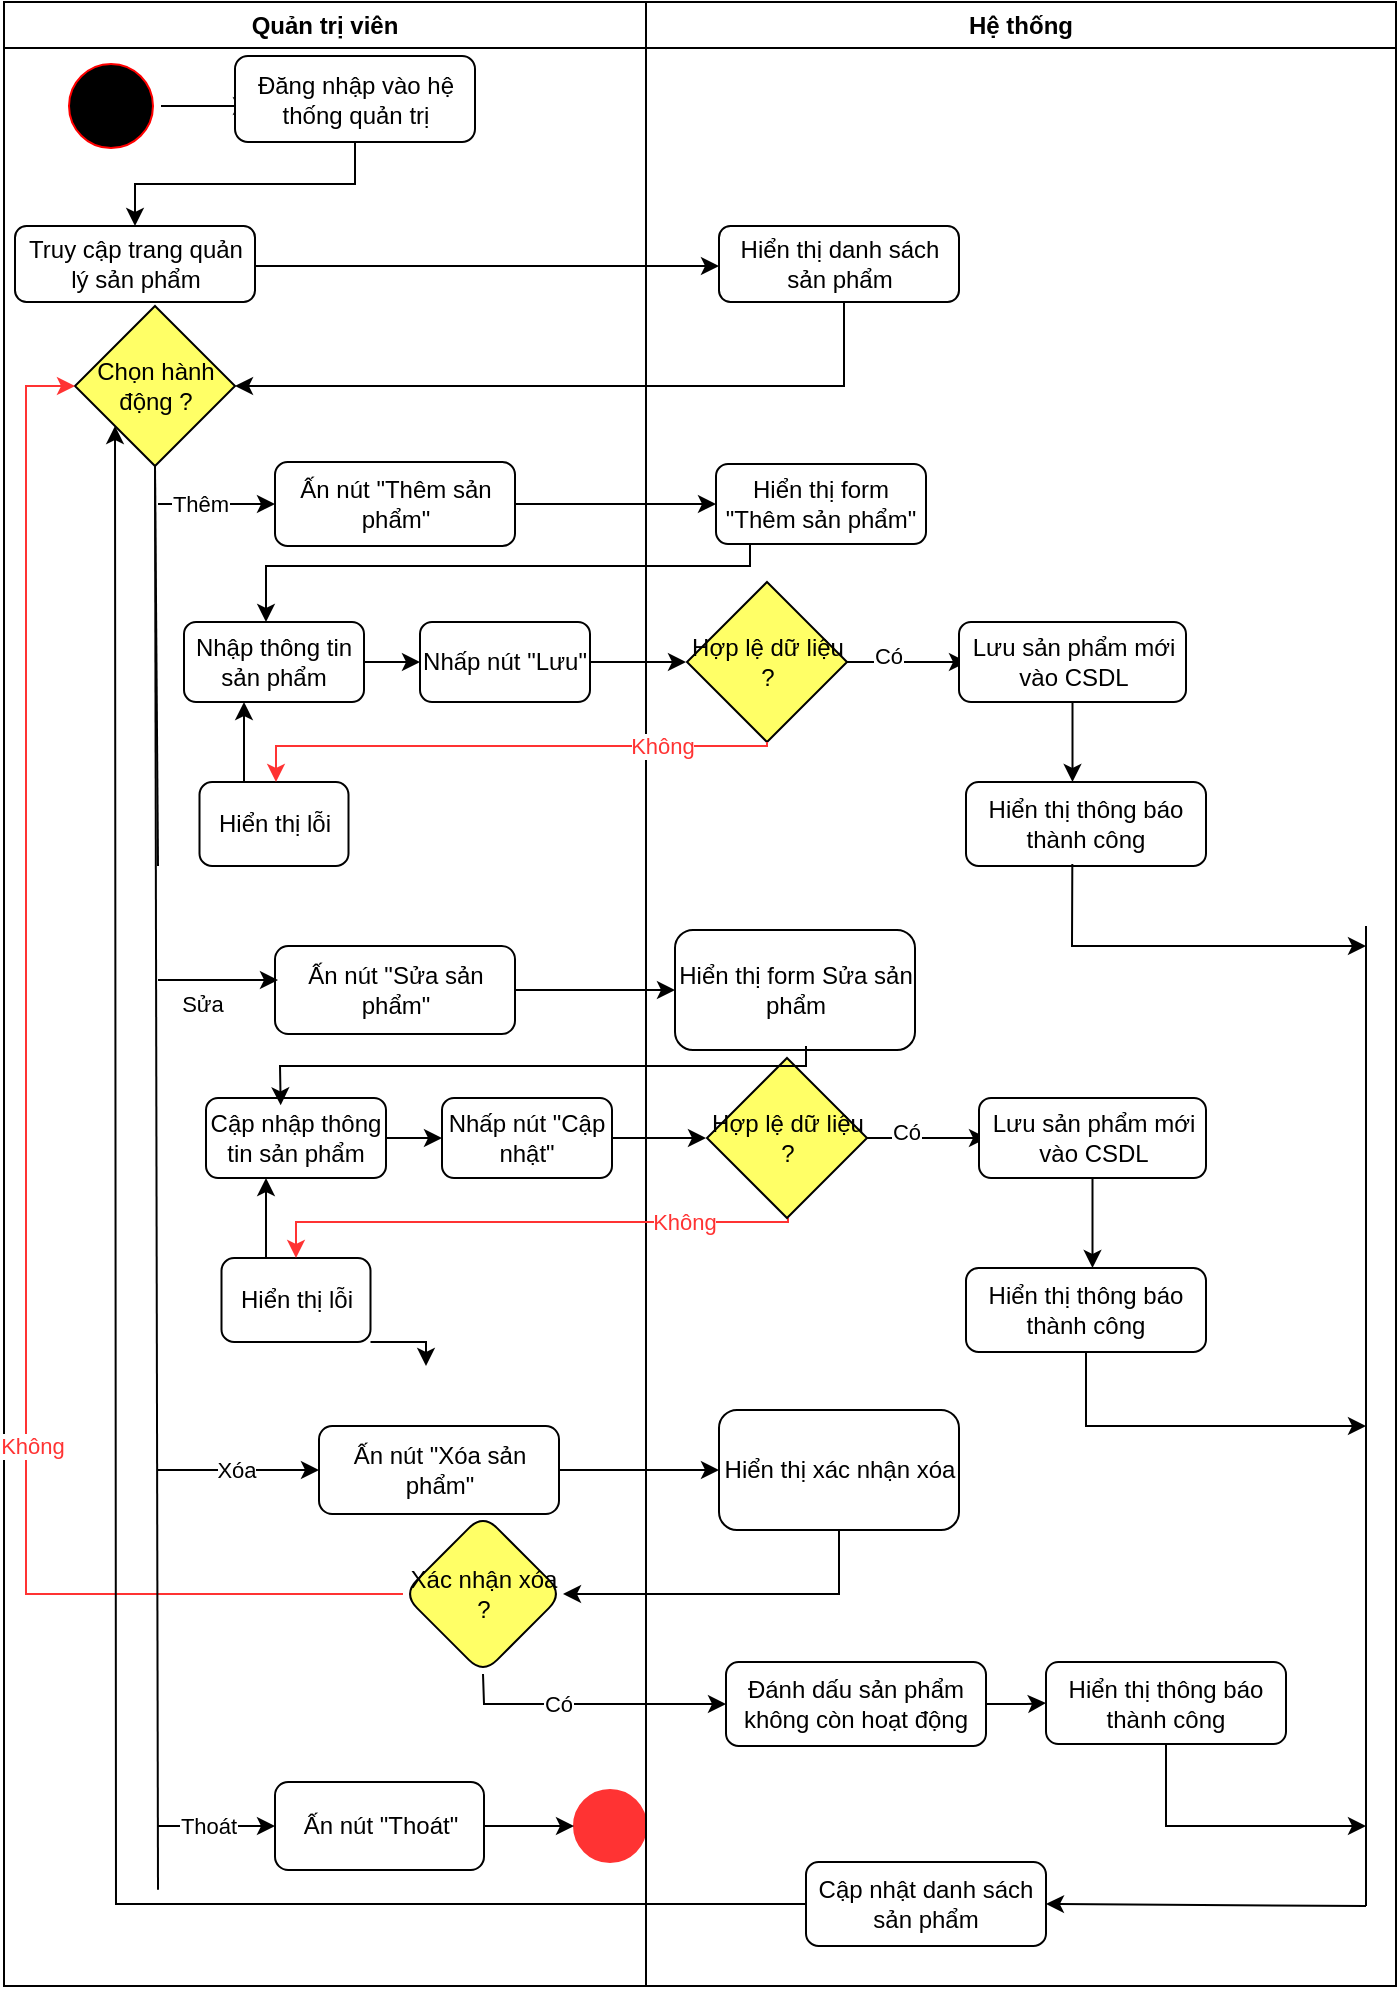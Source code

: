 <mxfile version="26.2.13">
  <diagram name="Page-1" id="e7e014a7-5840-1c2e-5031-d8a46d1fe8dd">
    <mxGraphModel dx="1808" dy="928" grid="1" gridSize="10" guides="1" tooltips="1" connect="1" arrows="1" fold="1" page="1" pageScale="1" pageWidth="1169" pageHeight="826" background="none" math="0" shadow="0">
      <root>
        <mxCell id="0" />
        <mxCell id="1" parent="0" />
        <mxCell id="3" value="Quản trị viên" style="swimlane;whiteSpace=wrap" parent="1" vertex="1">
          <mxGeometry x="439" y="128" width="321" height="992" as="geometry" />
        </mxCell>
        <mxCell id="dI9ka1WmEA32OHE_26XS-42" value="" style="edgeStyle=orthogonalEdgeStyle;rounded=0;orthogonalLoop=1;jettySize=auto;html=1;" edge="1" parent="3" source="13">
          <mxGeometry relative="1" as="geometry">
            <mxPoint x="123.5" y="52" as="targetPoint" />
          </mxGeometry>
        </mxCell>
        <mxCell id="13" value="" style="ellipse;shape=startState;fillColor=#000000;strokeColor=#ff0000;" parent="3" vertex="1">
          <mxGeometry x="28.5" y="27" width="50" height="50" as="geometry" />
        </mxCell>
        <mxCell id="dI9ka1WmEA32OHE_26XS-45" value="" style="edgeStyle=orthogonalEdgeStyle;rounded=0;orthogonalLoop=1;jettySize=auto;html=1;" edge="1" parent="3" source="dI9ka1WmEA32OHE_26XS-43" target="dI9ka1WmEA32OHE_26XS-44">
          <mxGeometry relative="1" as="geometry" />
        </mxCell>
        <mxCell id="dI9ka1WmEA32OHE_26XS-43" value="Đăng nhập vào hệ thống quản trị" style="rounded=1;whiteSpace=wrap;html=1;" vertex="1" parent="3">
          <mxGeometry x="115.5" y="27" width="120" height="43" as="geometry" />
        </mxCell>
        <mxCell id="dI9ka1WmEA32OHE_26XS-44" value="Truy cập trang quản lý sản phẩm" style="whiteSpace=wrap;html=1;rounded=1;" vertex="1" parent="3">
          <mxGeometry x="5.5" y="112" width="120" height="38" as="geometry" />
        </mxCell>
        <mxCell id="dI9ka1WmEA32OHE_26XS-50" value="Chọn hành động ?" style="rhombus;whiteSpace=wrap;html=1;fillColor=#FFFF66;" vertex="1" parent="3">
          <mxGeometry x="35.5" y="152" width="80" height="80" as="geometry" />
        </mxCell>
        <mxCell id="dI9ka1WmEA32OHE_26XS-49" value="" style="edgeStyle=orthogonalEdgeStyle;rounded=0;orthogonalLoop=1;jettySize=auto;html=1;exitX=0.5;exitY=1;exitDx=0;exitDy=0;" edge="1" parent="3" source="dI9ka1WmEA32OHE_26XS-46">
          <mxGeometry relative="1" as="geometry">
            <mxPoint x="336.5" y="150.0" as="sourcePoint" />
            <mxPoint x="115.5" y="192" as="targetPoint" />
            <Array as="points">
              <mxPoint x="420" y="150" />
              <mxPoint x="420" y="192" />
            </Array>
          </mxGeometry>
        </mxCell>
        <mxCell id="dI9ka1WmEA32OHE_26XS-53" value="Ấn nút &quot;Thêm sản phẩm&quot;" style="rounded=1;whiteSpace=wrap;html=1;" vertex="1" parent="3">
          <mxGeometry x="135.5" y="230" width="120" height="42" as="geometry" />
        </mxCell>
        <mxCell id="dI9ka1WmEA32OHE_26XS-88" value="" style="edgeStyle=orthogonalEdgeStyle;rounded=0;orthogonalLoop=1;jettySize=auto;html=1;" edge="1" parent="3" source="dI9ka1WmEA32OHE_26XS-56" target="dI9ka1WmEA32OHE_26XS-87">
          <mxGeometry relative="1" as="geometry" />
        </mxCell>
        <mxCell id="dI9ka1WmEA32OHE_26XS-56" value="Ấn nút &quot;Sửa sản phẩm&quot;" style="rounded=1;whiteSpace=wrap;html=1;" vertex="1" parent="3">
          <mxGeometry x="135.5" y="472" width="120" height="44" as="geometry" />
        </mxCell>
        <mxCell id="dI9ka1WmEA32OHE_26XS-105" value="" style="edgeStyle=orthogonalEdgeStyle;rounded=0;orthogonalLoop=1;jettySize=auto;html=1;" edge="1" parent="3" source="dI9ka1WmEA32OHE_26XS-58" target="dI9ka1WmEA32OHE_26XS-104">
          <mxGeometry relative="1" as="geometry" />
        </mxCell>
        <mxCell id="dI9ka1WmEA32OHE_26XS-58" value="Ấn nút &quot;Xóa sản phẩm&quot;" style="rounded=1;whiteSpace=wrap;html=1;" vertex="1" parent="3">
          <mxGeometry x="157.5" y="712" width="120" height="44" as="geometry" />
        </mxCell>
        <mxCell id="dI9ka1WmEA32OHE_26XS-62" value="Ấn nút &quot;Thoát&quot;" style="rounded=1;whiteSpace=wrap;html=1;" vertex="1" parent="3">
          <mxGeometry x="135.5" y="890" width="104.5" height="44" as="geometry" />
        </mxCell>
        <mxCell id="dI9ka1WmEA32OHE_26XS-64" value="" style="ellipse;whiteSpace=wrap;html=1;aspect=fixed;fillColor=#FF3333;strokeColor=#FF3333;" vertex="1" parent="3">
          <mxGeometry x="285" y="894" width="36" height="36" as="geometry" />
        </mxCell>
        <mxCell id="dI9ka1WmEA32OHE_26XS-65" value="" style="endArrow=classic;html=1;rounded=0;exitX=1;exitY=0.5;exitDx=0;exitDy=0;entryX=0;entryY=0.5;entryDx=0;entryDy=0;" edge="1" parent="3" source="dI9ka1WmEA32OHE_26XS-62" target="dI9ka1WmEA32OHE_26XS-64">
          <mxGeometry width="50" height="50" relative="1" as="geometry">
            <mxPoint x="130" y="880" as="sourcePoint" />
            <mxPoint x="180" y="830" as="targetPoint" />
            <Array as="points">
              <mxPoint x="270" y="912" />
            </Array>
          </mxGeometry>
        </mxCell>
        <mxCell id="dI9ka1WmEA32OHE_26XS-71" value="" style="edgeStyle=orthogonalEdgeStyle;rounded=0;orthogonalLoop=1;jettySize=auto;html=1;" edge="1" parent="3" source="dI9ka1WmEA32OHE_26XS-68" target="dI9ka1WmEA32OHE_26XS-70">
          <mxGeometry relative="1" as="geometry" />
        </mxCell>
        <mxCell id="dI9ka1WmEA32OHE_26XS-68" value="Nhập thông tin sản phẩm" style="whiteSpace=wrap;html=1;rounded=1;" vertex="1" parent="3">
          <mxGeometry x="90" y="310" width="90" height="40" as="geometry" />
        </mxCell>
        <mxCell id="dI9ka1WmEA32OHE_26XS-70" value="Nhấp nút &quot;Lưu&quot;" style="whiteSpace=wrap;html=1;rounded=1;" vertex="1" parent="3">
          <mxGeometry x="208" y="310" width="85" height="40" as="geometry" />
        </mxCell>
        <mxCell id="dI9ka1WmEA32OHE_26XS-78" value="" style="edgeStyle=orthogonalEdgeStyle;rounded=0;orthogonalLoop=1;jettySize=auto;html=1;" edge="1" parent="3" source="dI9ka1WmEA32OHE_26XS-77">
          <mxGeometry relative="1" as="geometry">
            <mxPoint x="120" y="350" as="targetPoint" />
            <Array as="points">
              <mxPoint x="120" y="350" />
            </Array>
          </mxGeometry>
        </mxCell>
        <mxCell id="dI9ka1WmEA32OHE_26XS-77" value="Hiển thị lỗi" style="rounded=1;whiteSpace=wrap;html=1;" vertex="1" parent="3">
          <mxGeometry x="97.75" y="390" width="74.5" height="42" as="geometry" />
        </mxCell>
        <mxCell id="dI9ka1WmEA32OHE_26XS-87" value="Hiển thị form Sửa sản phẩm" style="whiteSpace=wrap;html=1;rounded=1;" vertex="1" parent="3">
          <mxGeometry x="335.5" y="464" width="120" height="60" as="geometry" />
        </mxCell>
        <mxCell id="dI9ka1WmEA32OHE_26XS-104" value="Hiển thị xác nhận xóa" style="whiteSpace=wrap;html=1;rounded=1;" vertex="1" parent="3">
          <mxGeometry x="357.5" y="704" width="120" height="60" as="geometry" />
        </mxCell>
        <mxCell id="dI9ka1WmEA32OHE_26XS-109" value="Xác nhận xóa ?" style="rhombus;whiteSpace=wrap;html=1;rounded=1;fillColor=#FFFF66;" vertex="1" parent="3">
          <mxGeometry x="199.5" y="756" width="80" height="80" as="geometry" />
        </mxCell>
        <mxCell id="dI9ka1WmEA32OHE_26XS-110" value="" style="edgeStyle=orthogonalEdgeStyle;rounded=0;orthogonalLoop=1;jettySize=auto;html=1;" edge="1" parent="3" source="dI9ka1WmEA32OHE_26XS-104" target="dI9ka1WmEA32OHE_26XS-109">
          <mxGeometry relative="1" as="geometry">
            <Array as="points">
              <mxPoint x="418" y="796" />
            </Array>
          </mxGeometry>
        </mxCell>
        <mxCell id="dI9ka1WmEA32OHE_26XS-111" value="" style="endArrow=classic;html=1;rounded=0;exitX=0;exitY=0.5;exitDx=0;exitDy=0;entryX=0;entryY=0.5;entryDx=0;entryDy=0;strokeColor=#FF3333;" edge="1" parent="3" source="dI9ka1WmEA32OHE_26XS-109" target="dI9ka1WmEA32OHE_26XS-50">
          <mxGeometry width="50" height="50" relative="1" as="geometry">
            <mxPoint x="251" y="782" as="sourcePoint" />
            <mxPoint x="31" y="796" as="targetPoint" />
            <Array as="points">
              <mxPoint x="11" y="796" />
              <mxPoint x="11" y="492" />
              <mxPoint x="11" y="192" />
            </Array>
          </mxGeometry>
        </mxCell>
        <mxCell id="dI9ka1WmEA32OHE_26XS-112" value="&lt;font style=&quot;color: rgb(255, 51, 51);&quot;&gt;Không&lt;/font&gt;" style="edgeLabel;html=1;align=center;verticalAlign=middle;resizable=0;points=[];" vertex="1" connectable="0" parent="dI9ka1WmEA32OHE_26XS-111">
          <mxGeometry x="-0.357" y="-3" relative="1" as="geometry">
            <mxPoint as="offset" />
          </mxGeometry>
        </mxCell>
        <mxCell id="4" value="Hệ thống" style="swimlane;whiteSpace=wrap" parent="1" vertex="1">
          <mxGeometry x="760" y="128" width="375" height="992" as="geometry" />
        </mxCell>
        <mxCell id="dI9ka1WmEA32OHE_26XS-46" value="Hiển thị danh sách sản phẩm" style="whiteSpace=wrap;html=1;rounded=1;" vertex="1" parent="4">
          <mxGeometry x="36.5" y="112" width="120" height="38" as="geometry" />
        </mxCell>
        <mxCell id="dI9ka1WmEA32OHE_26XS-66" value="Hiển thị form &quot;Thêm sản phẩm&quot;" style="whiteSpace=wrap;html=1;rounded=1;" vertex="1" parent="4">
          <mxGeometry x="35" y="231" width="105" height="40" as="geometry" />
        </mxCell>
        <mxCell id="dI9ka1WmEA32OHE_26XS-80" value="" style="edgeStyle=orthogonalEdgeStyle;rounded=0;orthogonalLoop=1;jettySize=auto;html=1;" edge="1" parent="4" source="dI9ka1WmEA32OHE_26XS-74">
          <mxGeometry relative="1" as="geometry">
            <mxPoint x="160.5" y="330" as="targetPoint" />
          </mxGeometry>
        </mxCell>
        <mxCell id="dI9ka1WmEA32OHE_26XS-82" value="Có" style="edgeLabel;html=1;align=center;verticalAlign=middle;resizable=0;points=[];" vertex="1" connectable="0" parent="dI9ka1WmEA32OHE_26XS-80">
          <mxGeometry x="-0.334" y="3" relative="1" as="geometry">
            <mxPoint as="offset" />
          </mxGeometry>
        </mxCell>
        <mxCell id="dI9ka1WmEA32OHE_26XS-74" value="Hợp lệ dữ liệu ?" style="rhombus;whiteSpace=wrap;html=1;fillColor=#FFFF66;" vertex="1" parent="4">
          <mxGeometry x="20.5" y="290" width="80" height="80" as="geometry" />
        </mxCell>
        <mxCell id="dI9ka1WmEA32OHE_26XS-81" value="Lưu sản phẩm mới vào CSDL" style="rounded=1;whiteSpace=wrap;html=1;" vertex="1" parent="4">
          <mxGeometry x="156.5" y="310" width="113.5" height="40" as="geometry" />
        </mxCell>
        <mxCell id="dI9ka1WmEA32OHE_26XS-89" value="" style="edgeStyle=orthogonalEdgeStyle;rounded=0;orthogonalLoop=1;jettySize=auto;html=1;" edge="1" source="dI9ka1WmEA32OHE_26XS-90" target="dI9ka1WmEA32OHE_26XS-91" parent="4">
          <mxGeometry relative="1" as="geometry" />
        </mxCell>
        <mxCell id="dI9ka1WmEA32OHE_26XS-90" value="Cập nhập thông tin sản phẩm" style="whiteSpace=wrap;html=1;rounded=1;" vertex="1" parent="4">
          <mxGeometry x="-220" y="548" width="90" height="40" as="geometry" />
        </mxCell>
        <mxCell id="dI9ka1WmEA32OHE_26XS-91" value="Nhấp nút &quot;Cập nhật&quot;" style="whiteSpace=wrap;html=1;rounded=1;" vertex="1" parent="4">
          <mxGeometry x="-102" y="548" width="85" height="40" as="geometry" />
        </mxCell>
        <mxCell id="dI9ka1WmEA32OHE_26XS-92" value="" style="edgeStyle=orthogonalEdgeStyle;rounded=0;orthogonalLoop=1;jettySize=auto;html=1;" edge="1" source="dI9ka1WmEA32OHE_26XS-93" parent="4">
          <mxGeometry relative="1" as="geometry">
            <mxPoint x="-190" y="588" as="targetPoint" />
            <Array as="points">
              <mxPoint x="-190" y="588" />
            </Array>
          </mxGeometry>
        </mxCell>
        <mxCell id="dI9ka1WmEA32OHE_26XS-127" style="edgeStyle=orthogonalEdgeStyle;rounded=0;orthogonalLoop=1;jettySize=auto;html=1;exitX=1;exitY=1;exitDx=0;exitDy=0;" edge="1" parent="4" source="dI9ka1WmEA32OHE_26XS-93">
          <mxGeometry relative="1" as="geometry">
            <mxPoint x="-110" y="682" as="targetPoint" />
          </mxGeometry>
        </mxCell>
        <mxCell id="dI9ka1WmEA32OHE_26XS-93" value="Hiển thị lỗi" style="rounded=1;whiteSpace=wrap;html=1;" vertex="1" parent="4">
          <mxGeometry x="-212.25" y="628" width="74.5" height="42" as="geometry" />
        </mxCell>
        <mxCell id="dI9ka1WmEA32OHE_26XS-94" value="Hiển thị thông báo thành công" style="whiteSpace=wrap;html=1;rounded=1;" vertex="1" parent="4">
          <mxGeometry x="160" y="633" width="120" height="42" as="geometry" />
        </mxCell>
        <mxCell id="dI9ka1WmEA32OHE_26XS-95" value="" style="edgeStyle=orthogonalEdgeStyle;rounded=0;orthogonalLoop=1;jettySize=auto;html=1;" edge="1" parent="4">
          <mxGeometry relative="1" as="geometry">
            <mxPoint x="110" y="568" as="sourcePoint" />
            <mxPoint x="170.5" y="568" as="targetPoint" />
          </mxGeometry>
        </mxCell>
        <mxCell id="dI9ka1WmEA32OHE_26XS-96" value="Có" style="edgeLabel;html=1;align=center;verticalAlign=middle;resizable=0;points=[];" vertex="1" connectable="0" parent="dI9ka1WmEA32OHE_26XS-95">
          <mxGeometry x="-0.334" y="3" relative="1" as="geometry">
            <mxPoint as="offset" />
          </mxGeometry>
        </mxCell>
        <mxCell id="dI9ka1WmEA32OHE_26XS-97" value="Lưu sản phẩm mới vào CSDL" style="rounded=1;whiteSpace=wrap;html=1;" vertex="1" parent="4">
          <mxGeometry x="166.5" y="548" width="113.5" height="40" as="geometry" />
        </mxCell>
        <mxCell id="dI9ka1WmEA32OHE_26XS-98" value="" style="edgeStyle=orthogonalEdgeStyle;rounded=0;orthogonalLoop=1;jettySize=auto;html=1;" edge="1" source="dI9ka1WmEA32OHE_26XS-91" parent="4">
          <mxGeometry relative="1" as="geometry">
            <mxPoint x="30" y="568" as="targetPoint" />
            <Array as="points">
              <mxPoint x="10" y="568" />
              <mxPoint x="10" y="568" />
            </Array>
          </mxGeometry>
        </mxCell>
        <mxCell id="dI9ka1WmEA32OHE_26XS-99" value="" style="edgeStyle=orthogonalEdgeStyle;rounded=0;orthogonalLoop=1;jettySize=auto;html=1;fillColor=#FF3333;strokeColor=#FF3333;" edge="1" target="dI9ka1WmEA32OHE_26XS-93" parent="4">
          <mxGeometry relative="1" as="geometry">
            <mxPoint x="71" y="608" as="sourcePoint" />
            <mxPoint x="35" y="698" as="targetPoint" />
            <Array as="points">
              <mxPoint x="71" y="610" />
              <mxPoint x="-175" y="610" />
            </Array>
          </mxGeometry>
        </mxCell>
        <mxCell id="dI9ka1WmEA32OHE_26XS-100" value="Không" style="edgeLabel;html=1;align=center;verticalAlign=middle;resizable=0;points=[];fontColor=#FF3333;" vertex="1" connectable="0" parent="dI9ka1WmEA32OHE_26XS-99">
          <mxGeometry x="-0.591" relative="1" as="geometry">
            <mxPoint as="offset" />
          </mxGeometry>
        </mxCell>
        <mxCell id="dI9ka1WmEA32OHE_26XS-101" value="" style="edgeStyle=orthogonalEdgeStyle;rounded=0;orthogonalLoop=1;jettySize=auto;html=1;" edge="1" source="dI9ka1WmEA32OHE_26XS-97" target="dI9ka1WmEA32OHE_26XS-94" parent="4">
          <mxGeometry relative="1" as="geometry">
            <Array as="points">
              <mxPoint x="188" y="650" />
            </Array>
          </mxGeometry>
        </mxCell>
        <mxCell id="dI9ka1WmEA32OHE_26XS-103" value="Hợp lệ dữ liệu ?" style="rhombus;whiteSpace=wrap;html=1;fillColor=#FFFF66;" vertex="1" parent="4">
          <mxGeometry x="30.5" y="528" width="80" height="80" as="geometry" />
        </mxCell>
        <mxCell id="dI9ka1WmEA32OHE_26XS-117" value="" style="edgeStyle=orthogonalEdgeStyle;rounded=0;orthogonalLoop=1;jettySize=auto;html=1;" edge="1" parent="4" source="dI9ka1WmEA32OHE_26XS-113" target="dI9ka1WmEA32OHE_26XS-116">
          <mxGeometry relative="1" as="geometry" />
        </mxCell>
        <mxCell id="dI9ka1WmEA32OHE_26XS-113" value="Đánh dấu sản phẩm không còn hoạt động" style="rounded=1;whiteSpace=wrap;html=1;" vertex="1" parent="4">
          <mxGeometry x="40" y="830" width="130" height="42" as="geometry" />
        </mxCell>
        <mxCell id="dI9ka1WmEA32OHE_26XS-116" value="Hiển thị thông báo thành công" style="whiteSpace=wrap;html=1;rounded=1;" vertex="1" parent="4">
          <mxGeometry x="200" y="830" width="120" height="41" as="geometry" />
        </mxCell>
        <mxCell id="dI9ka1WmEA32OHE_26XS-84" value="Hiển thị thông báo thành công" style="whiteSpace=wrap;html=1;rounded=1;" vertex="1" parent="4">
          <mxGeometry x="160" y="390" width="120" height="42" as="geometry" />
        </mxCell>
        <mxCell id="dI9ka1WmEA32OHE_26XS-85" value="" style="edgeStyle=orthogonalEdgeStyle;rounded=0;orthogonalLoop=1;jettySize=auto;html=1;" edge="1" parent="4" source="dI9ka1WmEA32OHE_26XS-81" target="dI9ka1WmEA32OHE_26XS-84">
          <mxGeometry relative="1" as="geometry">
            <Array as="points">
              <mxPoint x="178" y="412" />
            </Array>
          </mxGeometry>
        </mxCell>
        <mxCell id="dI9ka1WmEA32OHE_26XS-124" value="Cập nhật danh sách sản phẩm" style="rounded=1;whiteSpace=wrap;html=1;" vertex="1" parent="4">
          <mxGeometry x="80" y="930" width="120" height="42" as="geometry" />
        </mxCell>
        <mxCell id="dI9ka1WmEA32OHE_26XS-47" value="" style="edgeStyle=orthogonalEdgeStyle;rounded=0;orthogonalLoop=1;jettySize=auto;html=1;" edge="1" parent="1" source="dI9ka1WmEA32OHE_26XS-44" target="dI9ka1WmEA32OHE_26XS-46">
          <mxGeometry relative="1" as="geometry">
            <Array as="points">
              <mxPoint x="750" y="260" />
              <mxPoint x="750" y="260" />
            </Array>
          </mxGeometry>
        </mxCell>
        <mxCell id="dI9ka1WmEA32OHE_26XS-51" value="" style="endArrow=none;html=1;rounded=0;entryX=0.5;entryY=1;entryDx=0;entryDy=0;" edge="1" parent="1" target="dI9ka1WmEA32OHE_26XS-50">
          <mxGeometry width="50" height="50" relative="1" as="geometry">
            <mxPoint x="516" y="560" as="sourcePoint" />
            <mxPoint x="560" y="400" as="targetPoint" />
          </mxGeometry>
        </mxCell>
        <mxCell id="dI9ka1WmEA32OHE_26XS-52" value="" style="endArrow=classic;html=1;rounded=0;entryX=0;entryY=0.5;entryDx=0;entryDy=0;" edge="1" parent="1" target="dI9ka1WmEA32OHE_26XS-53">
          <mxGeometry width="50" height="50" relative="1" as="geometry">
            <mxPoint x="516" y="379" as="sourcePoint" />
            <mxPoint x="565.5" y="379" as="targetPoint" />
          </mxGeometry>
        </mxCell>
        <mxCell id="dI9ka1WmEA32OHE_26XS-54" value="Thêm" style="edgeLabel;html=1;align=center;verticalAlign=middle;resizable=0;points=[];" vertex="1" connectable="0" parent="dI9ka1WmEA32OHE_26XS-52">
          <mxGeometry x="-0.305" relative="1" as="geometry">
            <mxPoint as="offset" />
          </mxGeometry>
        </mxCell>
        <mxCell id="dI9ka1WmEA32OHE_26XS-55" value="" style="endArrow=classic;html=1;rounded=0;" edge="1" parent="1">
          <mxGeometry width="50" height="50" relative="1" as="geometry">
            <mxPoint x="516" y="617" as="sourcePoint" />
            <mxPoint x="576" y="617" as="targetPoint" />
          </mxGeometry>
        </mxCell>
        <mxCell id="dI9ka1WmEA32OHE_26XS-57" value="Sửa" style="edgeLabel;html=1;align=center;verticalAlign=middle;resizable=0;points=[];" vertex="1" connectable="0" parent="dI9ka1WmEA32OHE_26XS-55">
          <mxGeometry x="-0.28" y="1" relative="1" as="geometry">
            <mxPoint y="13" as="offset" />
          </mxGeometry>
        </mxCell>
        <mxCell id="dI9ka1WmEA32OHE_26XS-59" value="" style="endArrow=classic;html=1;rounded=0;entryX=0;entryY=0.5;entryDx=0;entryDy=0;" edge="1" parent="1" target="dI9ka1WmEA32OHE_26XS-58">
          <mxGeometry width="50" height="50" relative="1" as="geometry">
            <mxPoint x="516" y="862" as="sourcePoint" />
            <mxPoint x="575.5" y="904.0" as="targetPoint" />
          </mxGeometry>
        </mxCell>
        <mxCell id="dI9ka1WmEA32OHE_26XS-60" value="Xóa" style="edgeLabel;html=1;align=center;verticalAlign=middle;resizable=0;points=[];" vertex="1" connectable="0" parent="dI9ka1WmEA32OHE_26XS-59">
          <mxGeometry x="-0.03" relative="1" as="geometry">
            <mxPoint as="offset" />
          </mxGeometry>
        </mxCell>
        <mxCell id="dI9ka1WmEA32OHE_26XS-61" value="" style="endArrow=classic;html=1;rounded=0;entryX=0;entryY=0.5;entryDx=0;entryDy=0;" edge="1" parent="1" target="dI9ka1WmEA32OHE_26XS-62">
          <mxGeometry width="50" height="50" relative="1" as="geometry">
            <mxPoint x="516" y="1040" as="sourcePoint" />
            <mxPoint x="571.5" y="1027" as="targetPoint" />
          </mxGeometry>
        </mxCell>
        <mxCell id="dI9ka1WmEA32OHE_26XS-63" value="Thoát" style="edgeLabel;html=1;align=center;verticalAlign=middle;resizable=0;points=[];" vertex="1" connectable="0" parent="dI9ka1WmEA32OHE_26XS-61">
          <mxGeometry x="-0.164" relative="1" as="geometry">
            <mxPoint as="offset" />
          </mxGeometry>
        </mxCell>
        <mxCell id="dI9ka1WmEA32OHE_26XS-67" value="" style="edgeStyle=orthogonalEdgeStyle;rounded=0;orthogonalLoop=1;jettySize=auto;html=1;" edge="1" parent="1" source="dI9ka1WmEA32OHE_26XS-53" target="dI9ka1WmEA32OHE_26XS-66">
          <mxGeometry relative="1" as="geometry" />
        </mxCell>
        <mxCell id="dI9ka1WmEA32OHE_26XS-69" value="" style="edgeStyle=orthogonalEdgeStyle;rounded=0;orthogonalLoop=1;jettySize=auto;html=1;" edge="1" parent="1" source="dI9ka1WmEA32OHE_26XS-66" target="dI9ka1WmEA32OHE_26XS-68">
          <mxGeometry relative="1" as="geometry">
            <Array as="points">
              <mxPoint x="812" y="410" />
              <mxPoint x="570" y="410" />
            </Array>
          </mxGeometry>
        </mxCell>
        <mxCell id="dI9ka1WmEA32OHE_26XS-73" value="" style="edgeStyle=orthogonalEdgeStyle;rounded=0;orthogonalLoop=1;jettySize=auto;html=1;" edge="1" parent="1" source="dI9ka1WmEA32OHE_26XS-70">
          <mxGeometry relative="1" as="geometry">
            <mxPoint x="780" y="458" as="targetPoint" />
            <Array as="points">
              <mxPoint x="760" y="458" />
              <mxPoint x="760" y="458" />
            </Array>
          </mxGeometry>
        </mxCell>
        <mxCell id="dI9ka1WmEA32OHE_26XS-76" value="" style="edgeStyle=orthogonalEdgeStyle;rounded=0;orthogonalLoop=1;jettySize=auto;html=1;strokeColor=#FF3333;" edge="1" parent="1" source="dI9ka1WmEA32OHE_26XS-74" target="dI9ka1WmEA32OHE_26XS-77">
          <mxGeometry relative="1" as="geometry">
            <mxPoint x="785" y="588" as="targetPoint" />
            <Array as="points">
              <mxPoint x="821" y="500" />
              <mxPoint x="575" y="500" />
            </Array>
          </mxGeometry>
        </mxCell>
        <mxCell id="dI9ka1WmEA32OHE_26XS-83" value="Không" style="edgeLabel;html=1;align=center;verticalAlign=middle;resizable=0;points=[];fontColor=#FF3333;" vertex="1" connectable="0" parent="dI9ka1WmEA32OHE_26XS-76">
          <mxGeometry x="-0.591" relative="1" as="geometry">
            <mxPoint as="offset" />
          </mxGeometry>
        </mxCell>
        <mxCell id="dI9ka1WmEA32OHE_26XS-86" value="" style="endArrow=none;html=1;rounded=0;entryX=0.5;entryY=1;entryDx=0;entryDy=0;" edge="1" parent="1" target="dI9ka1WmEA32OHE_26XS-50">
          <mxGeometry width="50" height="50" relative="1" as="geometry">
            <mxPoint x="516" y="1071.818" as="sourcePoint" />
            <mxPoint x="516" y="360" as="targetPoint" />
          </mxGeometry>
        </mxCell>
        <mxCell id="dI9ka1WmEA32OHE_26XS-102" value="" style="endArrow=classic;html=1;rounded=0;entryX=0.415;entryY=0.092;entryDx=0;entryDy=0;entryPerimeter=0;" edge="1" parent="1" target="dI9ka1WmEA32OHE_26XS-90">
          <mxGeometry width="50" height="50" relative="1" as="geometry">
            <mxPoint x="840" y="650" as="sourcePoint" />
            <mxPoint x="730" y="800" as="targetPoint" />
            <Array as="points">
              <mxPoint x="840" y="660" />
              <mxPoint x="577" y="660" />
            </Array>
          </mxGeometry>
        </mxCell>
        <mxCell id="dI9ka1WmEA32OHE_26XS-114" value="" style="endArrow=classic;html=1;rounded=0;exitX=0.5;exitY=1;exitDx=0;exitDy=0;entryX=0;entryY=0.5;entryDx=0;entryDy=0;" edge="1" parent="1" source="dI9ka1WmEA32OHE_26XS-109" target="dI9ka1WmEA32OHE_26XS-113">
          <mxGeometry width="50" height="50" relative="1" as="geometry">
            <mxPoint x="690" y="850" as="sourcePoint" />
            <mxPoint x="740" y="800" as="targetPoint" />
            <Array as="points">
              <mxPoint x="679" y="979" />
            </Array>
          </mxGeometry>
        </mxCell>
        <mxCell id="dI9ka1WmEA32OHE_26XS-115" value="Có" style="edgeLabel;html=1;align=center;verticalAlign=middle;resizable=0;points=[];" vertex="1" connectable="0" parent="dI9ka1WmEA32OHE_26XS-114">
          <mxGeometry x="-0.243" relative="1" as="geometry">
            <mxPoint as="offset" />
          </mxGeometry>
        </mxCell>
        <mxCell id="dI9ka1WmEA32OHE_26XS-118" value="" style="endArrow=classic;html=1;rounded=0;exitX=0.443;exitY=0.977;exitDx=0;exitDy=0;exitPerimeter=0;" edge="1" parent="1" source="dI9ka1WmEA32OHE_26XS-84">
          <mxGeometry width="50" height="50" relative="1" as="geometry">
            <mxPoint x="960" y="730" as="sourcePoint" />
            <mxPoint x="1120" y="600" as="targetPoint" />
            <Array as="points">
              <mxPoint x="973" y="600" />
            </Array>
          </mxGeometry>
        </mxCell>
        <mxCell id="dI9ka1WmEA32OHE_26XS-119" value="" style="endArrow=none;html=1;rounded=0;" edge="1" parent="1">
          <mxGeometry width="50" height="50" relative="1" as="geometry">
            <mxPoint x="1120" y="1080" as="sourcePoint" />
            <mxPoint x="1120" y="590" as="targetPoint" />
          </mxGeometry>
        </mxCell>
        <mxCell id="dI9ka1WmEA32OHE_26XS-121" value="" style="endArrow=classic;html=1;rounded=0;exitX=0.5;exitY=1;exitDx=0;exitDy=0;" edge="1" parent="1" source="dI9ka1WmEA32OHE_26XS-94">
          <mxGeometry width="50" height="50" relative="1" as="geometry">
            <mxPoint x="960" y="860" as="sourcePoint" />
            <mxPoint x="1120" y="840" as="targetPoint" />
            <Array as="points">
              <mxPoint x="980" y="840" />
            </Array>
          </mxGeometry>
        </mxCell>
        <mxCell id="dI9ka1WmEA32OHE_26XS-122" value="" style="endArrow=classic;html=1;rounded=0;exitX=0.5;exitY=1;exitDx=0;exitDy=0;" edge="1" parent="1" source="dI9ka1WmEA32OHE_26XS-116">
          <mxGeometry width="50" height="50" relative="1" as="geometry">
            <mxPoint x="960" y="1040" as="sourcePoint" />
            <mxPoint x="1120" y="1040" as="targetPoint" />
            <Array as="points">
              <mxPoint x="1020" y="1040" />
            </Array>
          </mxGeometry>
        </mxCell>
        <mxCell id="dI9ka1WmEA32OHE_26XS-125" value="" style="endArrow=classic;html=1;rounded=0;entryX=1;entryY=0.5;entryDx=0;entryDy=0;" edge="1" parent="1" target="dI9ka1WmEA32OHE_26XS-124">
          <mxGeometry width="50" height="50" relative="1" as="geometry">
            <mxPoint x="1120" y="1080" as="sourcePoint" />
            <mxPoint x="1010" y="1080" as="targetPoint" />
          </mxGeometry>
        </mxCell>
        <mxCell id="dI9ka1WmEA32OHE_26XS-126" value="" style="endArrow=classic;html=1;rounded=0;exitX=0;exitY=0.5;exitDx=0;exitDy=0;entryX=0;entryY=1;entryDx=0;entryDy=0;" edge="1" parent="1" source="dI9ka1WmEA32OHE_26XS-124" target="dI9ka1WmEA32OHE_26XS-50">
          <mxGeometry width="50" height="50" relative="1" as="geometry">
            <mxPoint x="690" y="1130" as="sourcePoint" />
            <mxPoint x="740" y="1080" as="targetPoint" />
            <Array as="points">
              <mxPoint x="495" y="1079" />
            </Array>
          </mxGeometry>
        </mxCell>
      </root>
    </mxGraphModel>
  </diagram>
</mxfile>
